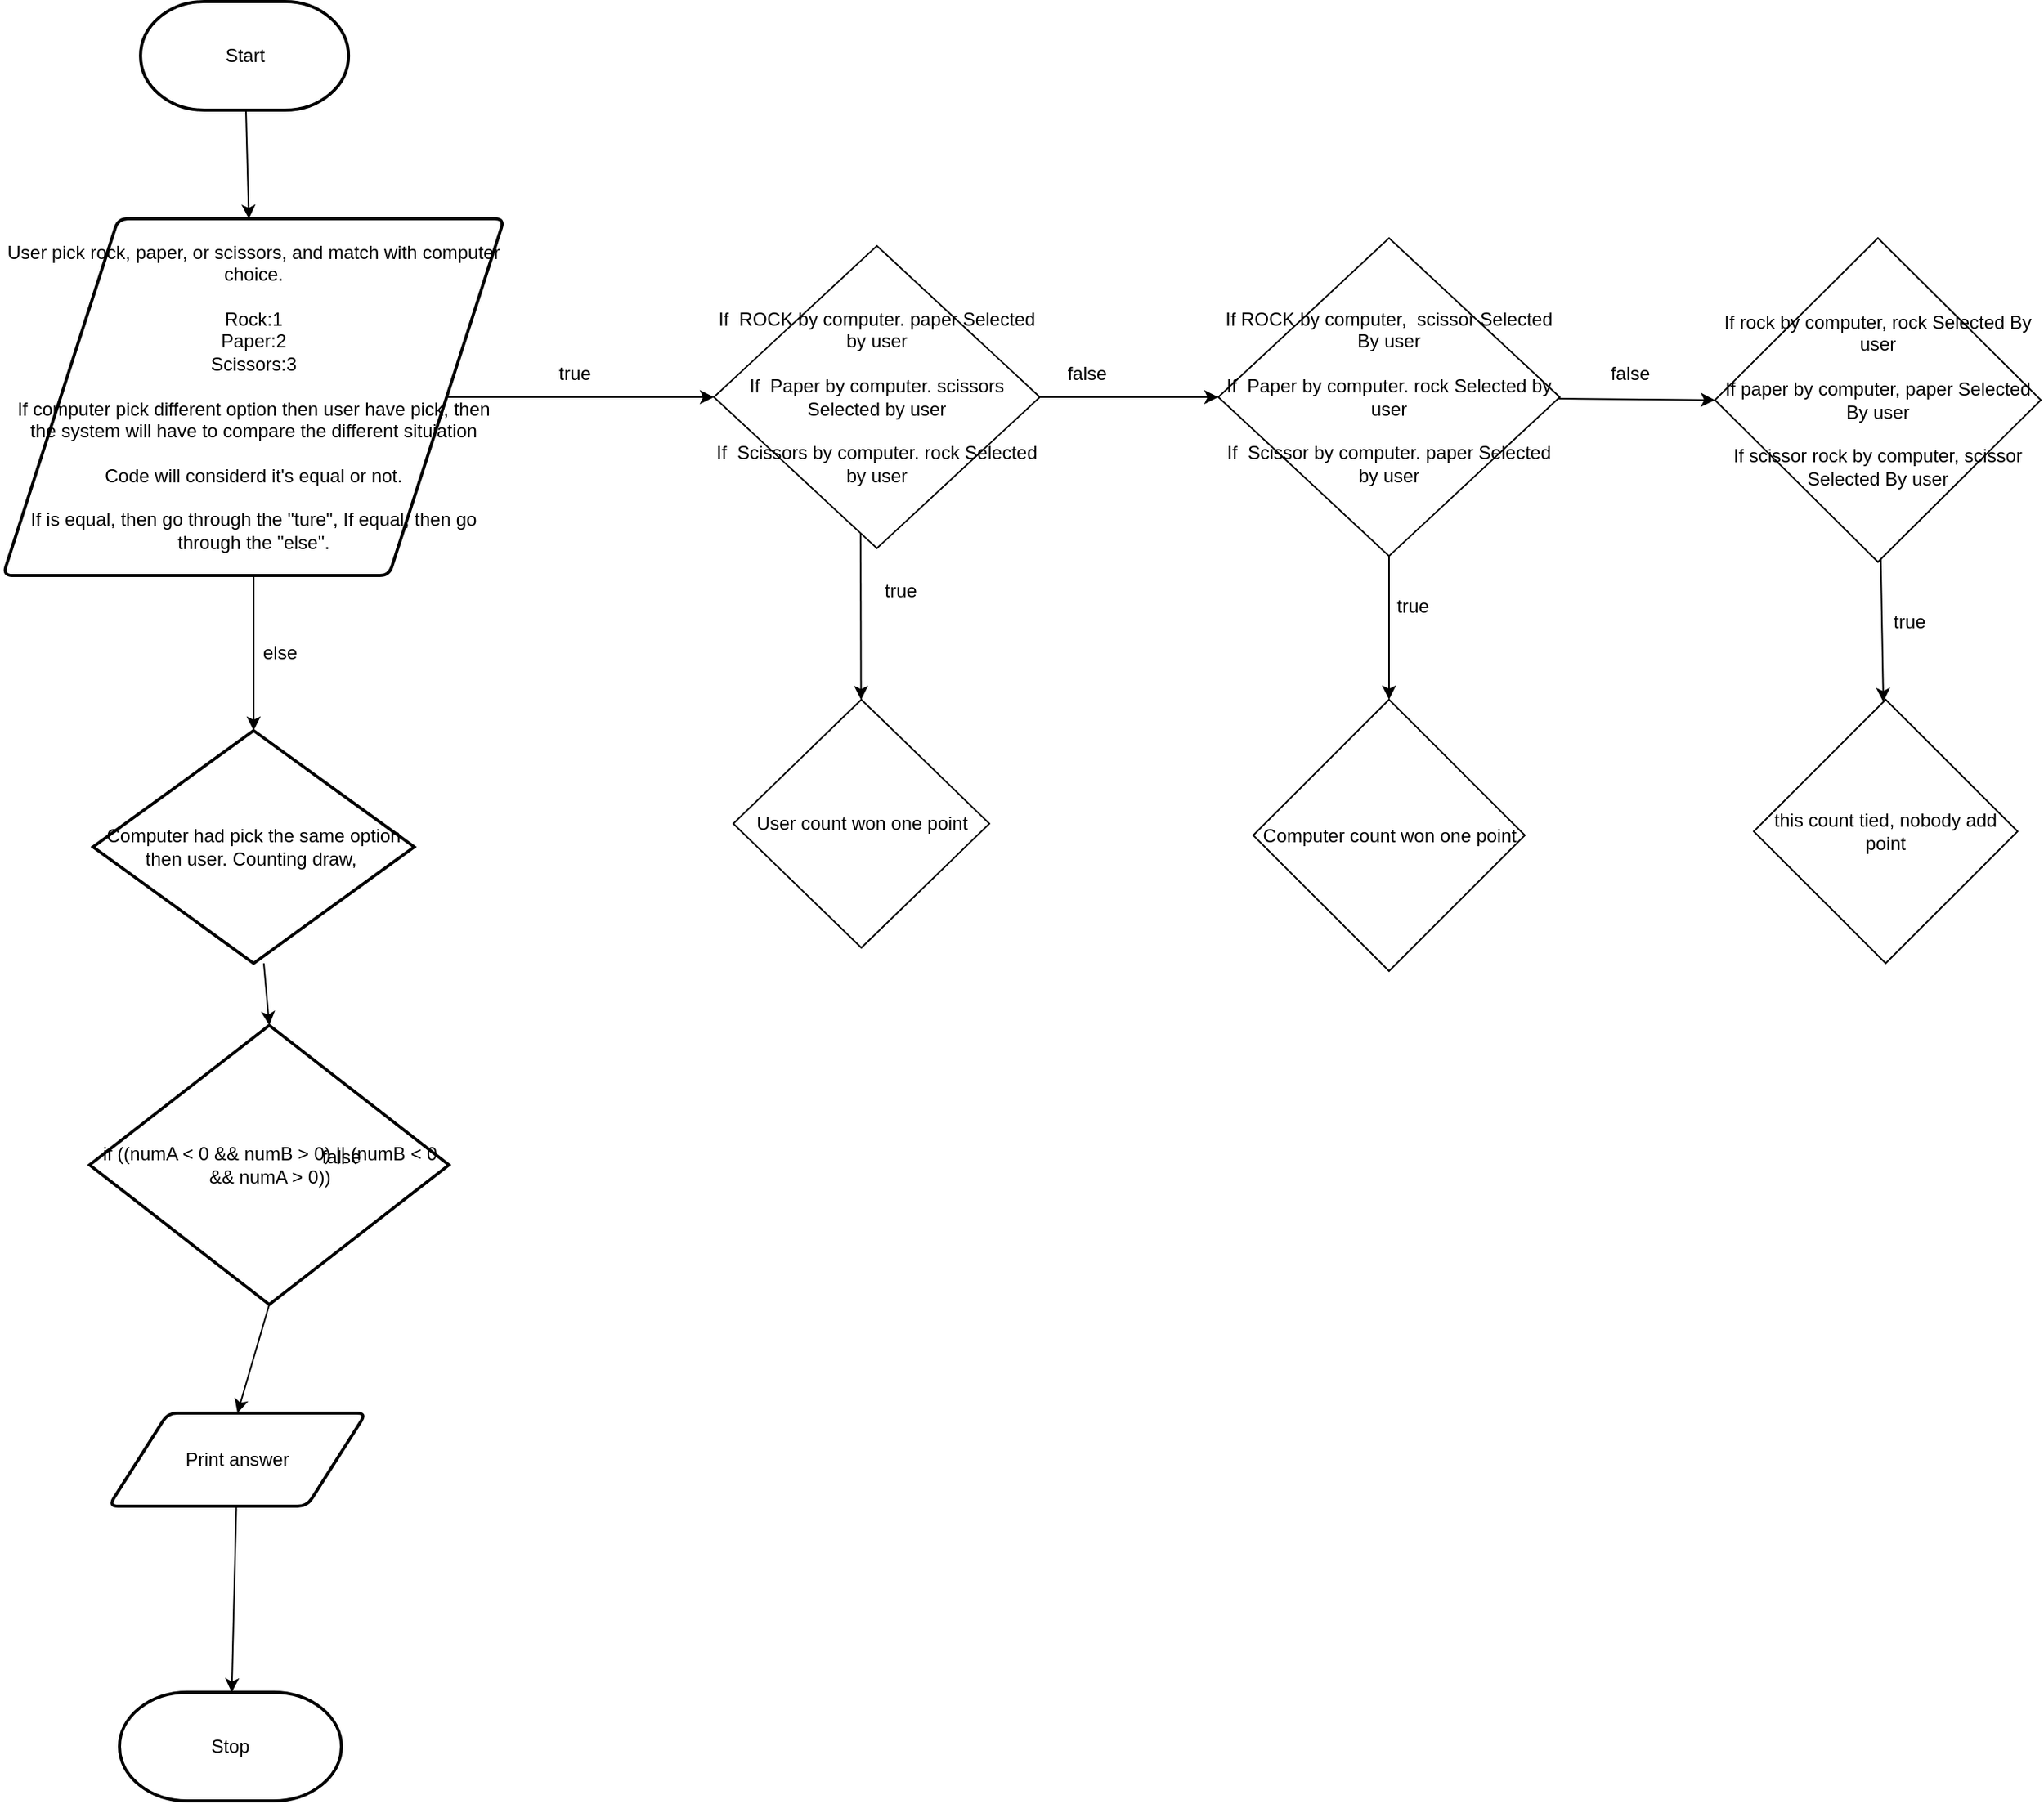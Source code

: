 <mxfile>
    <diagram id="GInHtZuMB5CcCfA9ihm7" name="Page-1">
        <mxGraphModel dx="955" dy="687" grid="1" gridSize="10" guides="1" tooltips="1" connect="1" arrows="1" fold="1" page="1" pageScale="1" pageWidth="850" pageHeight="1100" math="0" shadow="0">
            <root>
                <mxCell id="0"/>
                <mxCell id="1" parent="0"/>
                <mxCell id="28" style="edgeStyle=none;html=1;" parent="1" source="29" target="31" edge="1">
                    <mxGeometry relative="1" as="geometry"/>
                </mxCell>
                <mxCell id="29" value="Start" style="strokeWidth=2;html=1;shape=mxgraph.flowchart.terminator;whiteSpace=wrap;" parent="1" vertex="1">
                    <mxGeometry x="260.56" y="260" width="134" height="70" as="geometry"/>
                </mxCell>
                <mxCell id="30" style="edgeStyle=none;html=1;entryX=0.5;entryY=0;entryDx=0;entryDy=0;entryPerimeter=0;" parent="1" source="31" target="40" edge="1">
                    <mxGeometry relative="1" as="geometry">
                        <mxPoint x="352" y="573" as="targetPoint"/>
                    </mxGeometry>
                </mxCell>
                <mxCell id="59" style="edgeStyle=none;html=1;entryX=0;entryY=0.5;entryDx=0;entryDy=0;" parent="1" source="31" target="65" edge="1">
                    <mxGeometry relative="1" as="geometry">
                        <mxPoint x="620" y="515" as="targetPoint"/>
                    </mxGeometry>
                </mxCell>
                <mxCell id="31" value="User pick rock, paper, or scissors, and match with computer choice.&lt;br&gt;&lt;br&gt;Rock:1&lt;br&gt;Paper:2&lt;br&gt;Scissors:3&lt;br&gt;&lt;br&gt;If computer pick different option then user have pick, then the system will have to compare the different situiation&lt;br&gt;&lt;br&gt;Code will considerd it's equal or not.&lt;br&gt;&lt;br&gt;If is equal, then go through the &quot;ture&quot;, If equal, then go through the &quot;else&quot;." style="shape=parallelogram;html=1;strokeWidth=2;perimeter=parallelogramPerimeter;whiteSpace=wrap;rounded=1;arcSize=12;size=0.23;" parent="1" vertex="1">
                    <mxGeometry x="171.93" y="400" width="323.01" height="230" as="geometry"/>
                </mxCell>
                <mxCell id="32" style="edgeStyle=none;html=1;" parent="1" source="33" target="34" edge="1">
                    <mxGeometry relative="1" as="geometry"/>
                </mxCell>
                <mxCell id="33" value="&lt;div&gt;Print answer&lt;/div&gt;" style="shape=parallelogram;html=1;strokeWidth=2;perimeter=parallelogramPerimeter;whiteSpace=wrap;rounded=1;arcSize=12;size=0.23;" parent="1" vertex="1">
                    <mxGeometry x="240.06" y="1170" width="165.88" height="60" as="geometry"/>
                </mxCell>
                <mxCell id="34" value="Stop" style="strokeWidth=2;html=1;shape=mxgraph.flowchart.terminator;whiteSpace=wrap;" parent="1" vertex="1">
                    <mxGeometry x="246.99" y="1350" width="143" height="70" as="geometry"/>
                </mxCell>
                <mxCell id="36" style="edgeStyle=none;html=1;exitX=0.5;exitY=1;exitDx=0;exitDy=0;exitPerimeter=0;entryX=0.5;entryY=0;entryDx=0;entryDy=0;" parent="1" source="38" target="33" edge="1">
                    <mxGeometry relative="1" as="geometry"/>
                </mxCell>
                <mxCell id="38" value="if ((numA &amp;lt; 0 &amp;amp;&amp;amp; numB &amp;gt; 0) || (numB &amp;lt; 0 &amp;amp;&amp;amp; numA &amp;gt; 0))" style="strokeWidth=2;html=1;shape=mxgraph.flowchart.decision;whiteSpace=wrap;" parent="1" vertex="1">
                    <mxGeometry x="227.74" y="920" width="231.51" height="180" as="geometry"/>
                </mxCell>
                <mxCell id="39" style="edgeStyle=none;html=1;entryX=0.5;entryY=0;entryDx=0;entryDy=0;entryPerimeter=0;" parent="1" source="40" target="38" edge="1">
                    <mxGeometry relative="1" as="geometry"/>
                </mxCell>
                <mxCell id="40" value="&lt;div&gt;Computer had pick the same option then user. Counting draw,&amp;nbsp;&lt;/div&gt;" style="strokeWidth=2;html=1;shape=mxgraph.flowchart.decision;whiteSpace=wrap;" parent="1" vertex="1">
                    <mxGeometry x="230" y="730" width="206.87" height="150" as="geometry"/>
                </mxCell>
                <mxCell id="44" value="false" style="text;html=1;strokeColor=none;fillColor=none;align=center;verticalAlign=middle;whiteSpace=wrap;rounded=0;" parent="1" vertex="1">
                    <mxGeometry x="360" y="990" width="60" height="30" as="geometry"/>
                </mxCell>
                <mxCell id="53" value="true" style="text;html=1;align=center;verticalAlign=middle;resizable=0;points=[];autosize=1;strokeColor=none;fillColor=none;" parent="1" vertex="1">
                    <mxGeometry x="520" y="490" width="40" height="20" as="geometry"/>
                </mxCell>
                <mxCell id="54" value="else" style="text;html=1;align=center;verticalAlign=middle;resizable=0;points=[];autosize=1;strokeColor=none;fillColor=none;" parent="1" vertex="1">
                    <mxGeometry x="330" y="670" width="40" height="20" as="geometry"/>
                </mxCell>
                <mxCell id="61" style="edgeStyle=none;html=1;" parent="1" target="68" edge="1">
                    <mxGeometry relative="1" as="geometry">
                        <mxPoint x="724.5" y="722.5" as="targetPoint"/>
                        <mxPoint x="724.5" y="590" as="sourcePoint"/>
                    </mxGeometry>
                </mxCell>
                <mxCell id="62" value="true" style="text;html=1;align=center;verticalAlign=middle;resizable=0;points=[];autosize=1;strokeColor=none;fillColor=none;" parent="1" vertex="1">
                    <mxGeometry x="730" y="630" width="40" height="20" as="geometry"/>
                </mxCell>
                <mxCell id="64" value="false" style="text;html=1;align=center;verticalAlign=middle;resizable=0;points=[];autosize=1;strokeColor=none;fillColor=none;" parent="1" vertex="1">
                    <mxGeometry x="850" y="490" width="40" height="20" as="geometry"/>
                </mxCell>
                <mxCell id="72" style="edgeStyle=none;html=1;" parent="1" source="65" target="69" edge="1">
                    <mxGeometry relative="1" as="geometry"/>
                </mxCell>
                <mxCell id="65" value="&lt;span&gt;If&amp;nbsp;&amp;nbsp;ROCK by computer. paper Selected by user&lt;br&gt;&lt;br&gt;&lt;/span&gt;If&amp;nbsp; Paper by computer. scissors Selected by user&lt;br&gt;&lt;span&gt;&lt;br&gt;&lt;/span&gt;If&amp;nbsp;&amp;nbsp;Scissors by computer. rock Selected by user&lt;span&gt;&lt;br&gt;&lt;/span&gt;" style="rhombus;whiteSpace=wrap;html=1;" parent="1" vertex="1">
                    <mxGeometry x="630" y="417.5" width="210" height="195" as="geometry"/>
                </mxCell>
                <mxCell id="68" value="User count won one point" style="rhombus;whiteSpace=wrap;html=1;" parent="1" vertex="1">
                    <mxGeometry x="642.5" y="710" width="165" height="160" as="geometry"/>
                </mxCell>
                <mxCell id="71" value="" style="edgeStyle=none;html=1;exitX=0;exitY=0.5;exitDx=0;exitDy=0;entryX=0;entryY=0.5;entryDx=0;entryDy=0;" parent="1" source="69" target="69" edge="1">
                    <mxGeometry relative="1" as="geometry">
                        <mxPoint x="840" y="515" as="targetPoint"/>
                    </mxGeometry>
                </mxCell>
                <mxCell id="76" style="edgeStyle=none;html=1;" parent="1" source="69" target="74" edge="1">
                    <mxGeometry relative="1" as="geometry"/>
                </mxCell>
                <mxCell id="77" style="edgeStyle=none;html=1;entryX=0;entryY=0.5;entryDx=0;entryDy=0;" parent="1" source="69" target="75" edge="1">
                    <mxGeometry relative="1" as="geometry"/>
                </mxCell>
                <mxCell id="69" value="If ROCK by computer,&amp;nbsp; scissor Selected By user&lt;br&gt;&lt;br&gt;If&amp;nbsp; Paper by computer. rock Selected by user&lt;br&gt;&lt;br&gt;If&amp;nbsp; Scissor by computer. paper Selected by user" style="rhombus;whiteSpace=wrap;html=1;" parent="1" vertex="1">
                    <mxGeometry x="955" y="412.5" width="220" height="205" as="geometry"/>
                </mxCell>
                <mxCell id="74" value="&lt;span&gt;Computer count won one point&lt;/span&gt;" style="rhombus;whiteSpace=wrap;html=1;" parent="1" vertex="1">
                    <mxGeometry x="977.5" y="710" width="175" height="175" as="geometry"/>
                </mxCell>
                <mxCell id="81" style="edgeStyle=none;html=1;" parent="1" source="75" target="82" edge="1">
                    <mxGeometry relative="1" as="geometry">
                        <mxPoint x="1380" y="710" as="targetPoint"/>
                    </mxGeometry>
                </mxCell>
                <mxCell id="75" value="&lt;span&gt;If rock by computer, rock Selected By user&lt;br&gt;&lt;br&gt;&lt;/span&gt;If paper by computer, paper Selected By user&lt;br&gt;&lt;span&gt;&lt;br&gt;&lt;/span&gt;If scissor rock by computer, scissor Selected By user&lt;span&gt;&lt;br&gt;&lt;/span&gt;" style="rhombus;whiteSpace=wrap;html=1;" parent="1" vertex="1">
                    <mxGeometry x="1275" y="412.5" width="210" height="208.75" as="geometry"/>
                </mxCell>
                <mxCell id="78" value="false" style="text;html=1;align=center;verticalAlign=middle;resizable=0;points=[];autosize=1;strokeColor=none;fillColor=none;" parent="1" vertex="1">
                    <mxGeometry x="1200" y="490" width="40" height="20" as="geometry"/>
                </mxCell>
                <mxCell id="79" value="true" style="text;html=1;align=center;verticalAlign=middle;resizable=0;points=[];autosize=1;strokeColor=none;fillColor=none;" parent="1" vertex="1">
                    <mxGeometry x="1060" y="640" width="40" height="20" as="geometry"/>
                </mxCell>
                <mxCell id="82" value="this count tied, nobody add point" style="rhombus;whiteSpace=wrap;html=1;" parent="1" vertex="1">
                    <mxGeometry x="1300" y="710" width="170" height="170" as="geometry"/>
                </mxCell>
                <mxCell id="83" value="true" style="text;html=1;align=center;verticalAlign=middle;resizable=0;points=[];autosize=1;strokeColor=none;fillColor=none;" parent="1" vertex="1">
                    <mxGeometry x="1380" y="650" width="40" height="20" as="geometry"/>
                </mxCell>
            </root>
        </mxGraphModel>
    </diagram>
</mxfile>